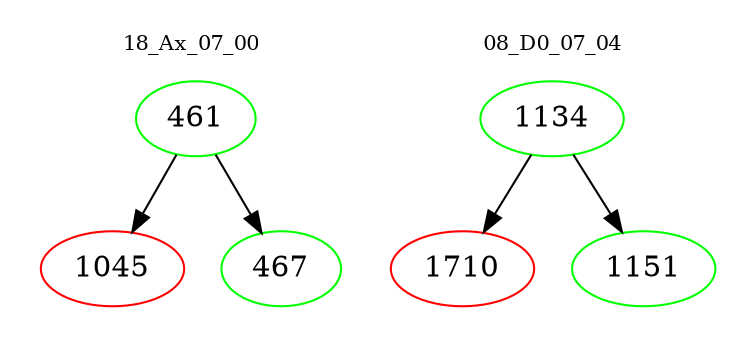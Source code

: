 digraph{
subgraph cluster_0 {
color = white
label = "18_Ax_07_00";
fontsize=10;
T0_461 [label="461", color="green"]
T0_461 -> T0_1045 [color="black"]
T0_1045 [label="1045", color="red"]
T0_461 -> T0_467 [color="black"]
T0_467 [label="467", color="green"]
}
subgraph cluster_1 {
color = white
label = "08_D0_07_04";
fontsize=10;
T1_1134 [label="1134", color="green"]
T1_1134 -> T1_1710 [color="black"]
T1_1710 [label="1710", color="red"]
T1_1134 -> T1_1151 [color="black"]
T1_1151 [label="1151", color="green"]
}
}

